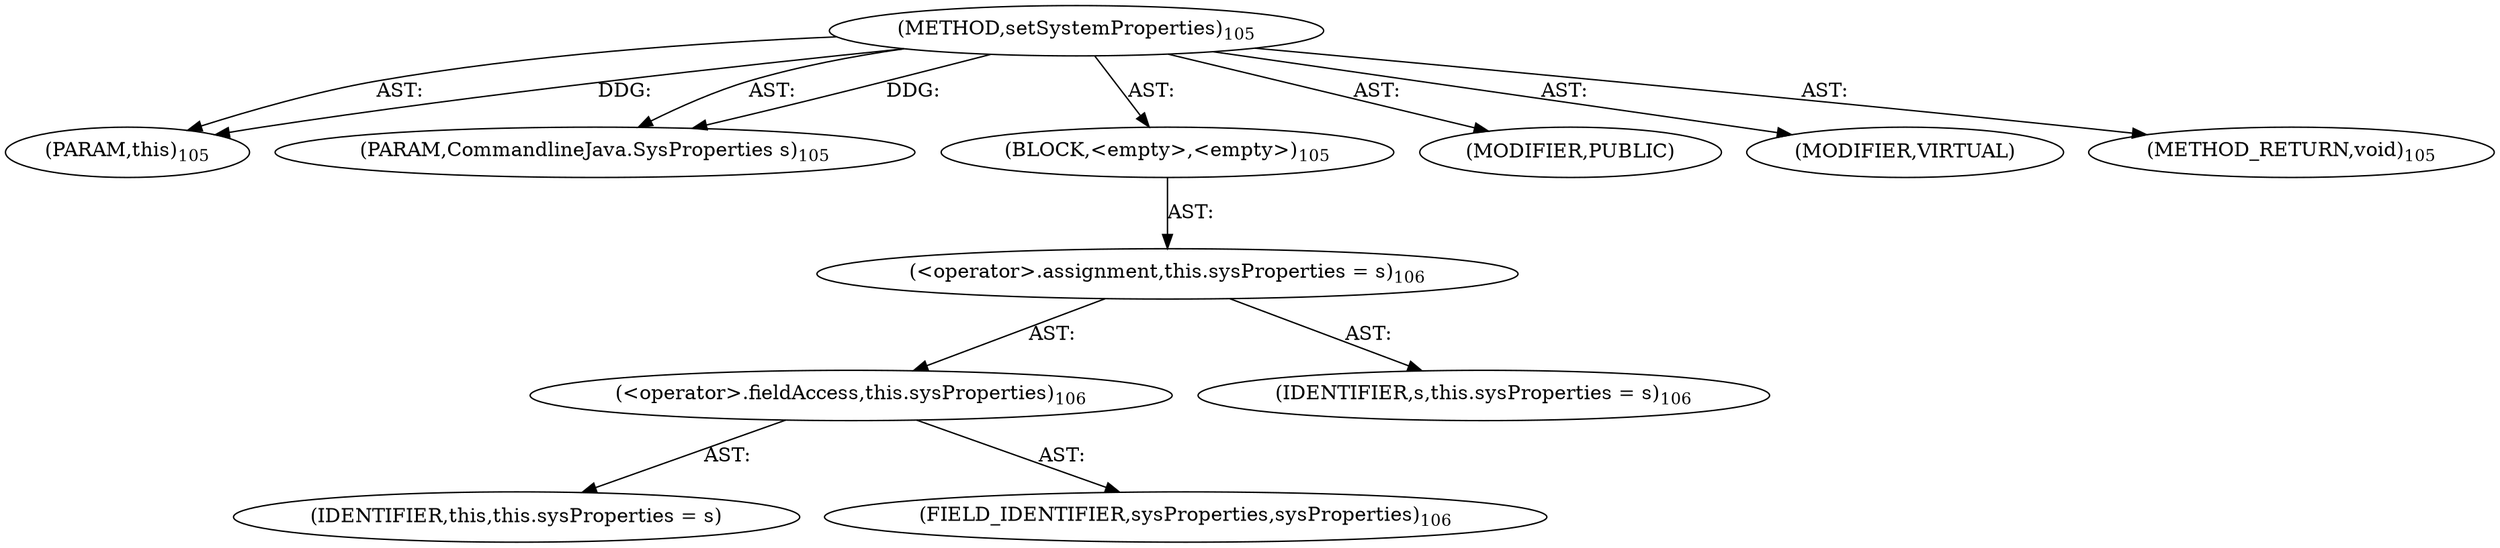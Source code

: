 digraph "setSystemProperties" {  
"111669149698" [label = <(METHOD,setSystemProperties)<SUB>105</SUB>> ]
"115964117000" [label = <(PARAM,this)<SUB>105</SUB>> ]
"115964117001" [label = <(PARAM,CommandlineJava.SysProperties s)<SUB>105</SUB>> ]
"25769803778" [label = <(BLOCK,&lt;empty&gt;,&lt;empty&gt;)<SUB>105</SUB>> ]
"30064771076" [label = <(&lt;operator&gt;.assignment,this.sysProperties = s)<SUB>106</SUB>> ]
"30064771077" [label = <(&lt;operator&gt;.fieldAccess,this.sysProperties)<SUB>106</SUB>> ]
"68719476749" [label = <(IDENTIFIER,this,this.sysProperties = s)> ]
"55834574850" [label = <(FIELD_IDENTIFIER,sysProperties,sysProperties)<SUB>106</SUB>> ]
"68719476750" [label = <(IDENTIFIER,s,this.sysProperties = s)<SUB>106</SUB>> ]
"133143986189" [label = <(MODIFIER,PUBLIC)> ]
"133143986190" [label = <(MODIFIER,VIRTUAL)> ]
"128849018882" [label = <(METHOD_RETURN,void)<SUB>105</SUB>> ]
  "111669149698" -> "115964117000"  [ label = "AST: "] 
  "111669149698" -> "115964117001"  [ label = "AST: "] 
  "111669149698" -> "25769803778"  [ label = "AST: "] 
  "111669149698" -> "133143986189"  [ label = "AST: "] 
  "111669149698" -> "133143986190"  [ label = "AST: "] 
  "111669149698" -> "128849018882"  [ label = "AST: "] 
  "25769803778" -> "30064771076"  [ label = "AST: "] 
  "30064771076" -> "30064771077"  [ label = "AST: "] 
  "30064771076" -> "68719476750"  [ label = "AST: "] 
  "30064771077" -> "68719476749"  [ label = "AST: "] 
  "30064771077" -> "55834574850"  [ label = "AST: "] 
  "111669149698" -> "115964117000"  [ label = "DDG: "] 
  "111669149698" -> "115964117001"  [ label = "DDG: "] 
}
